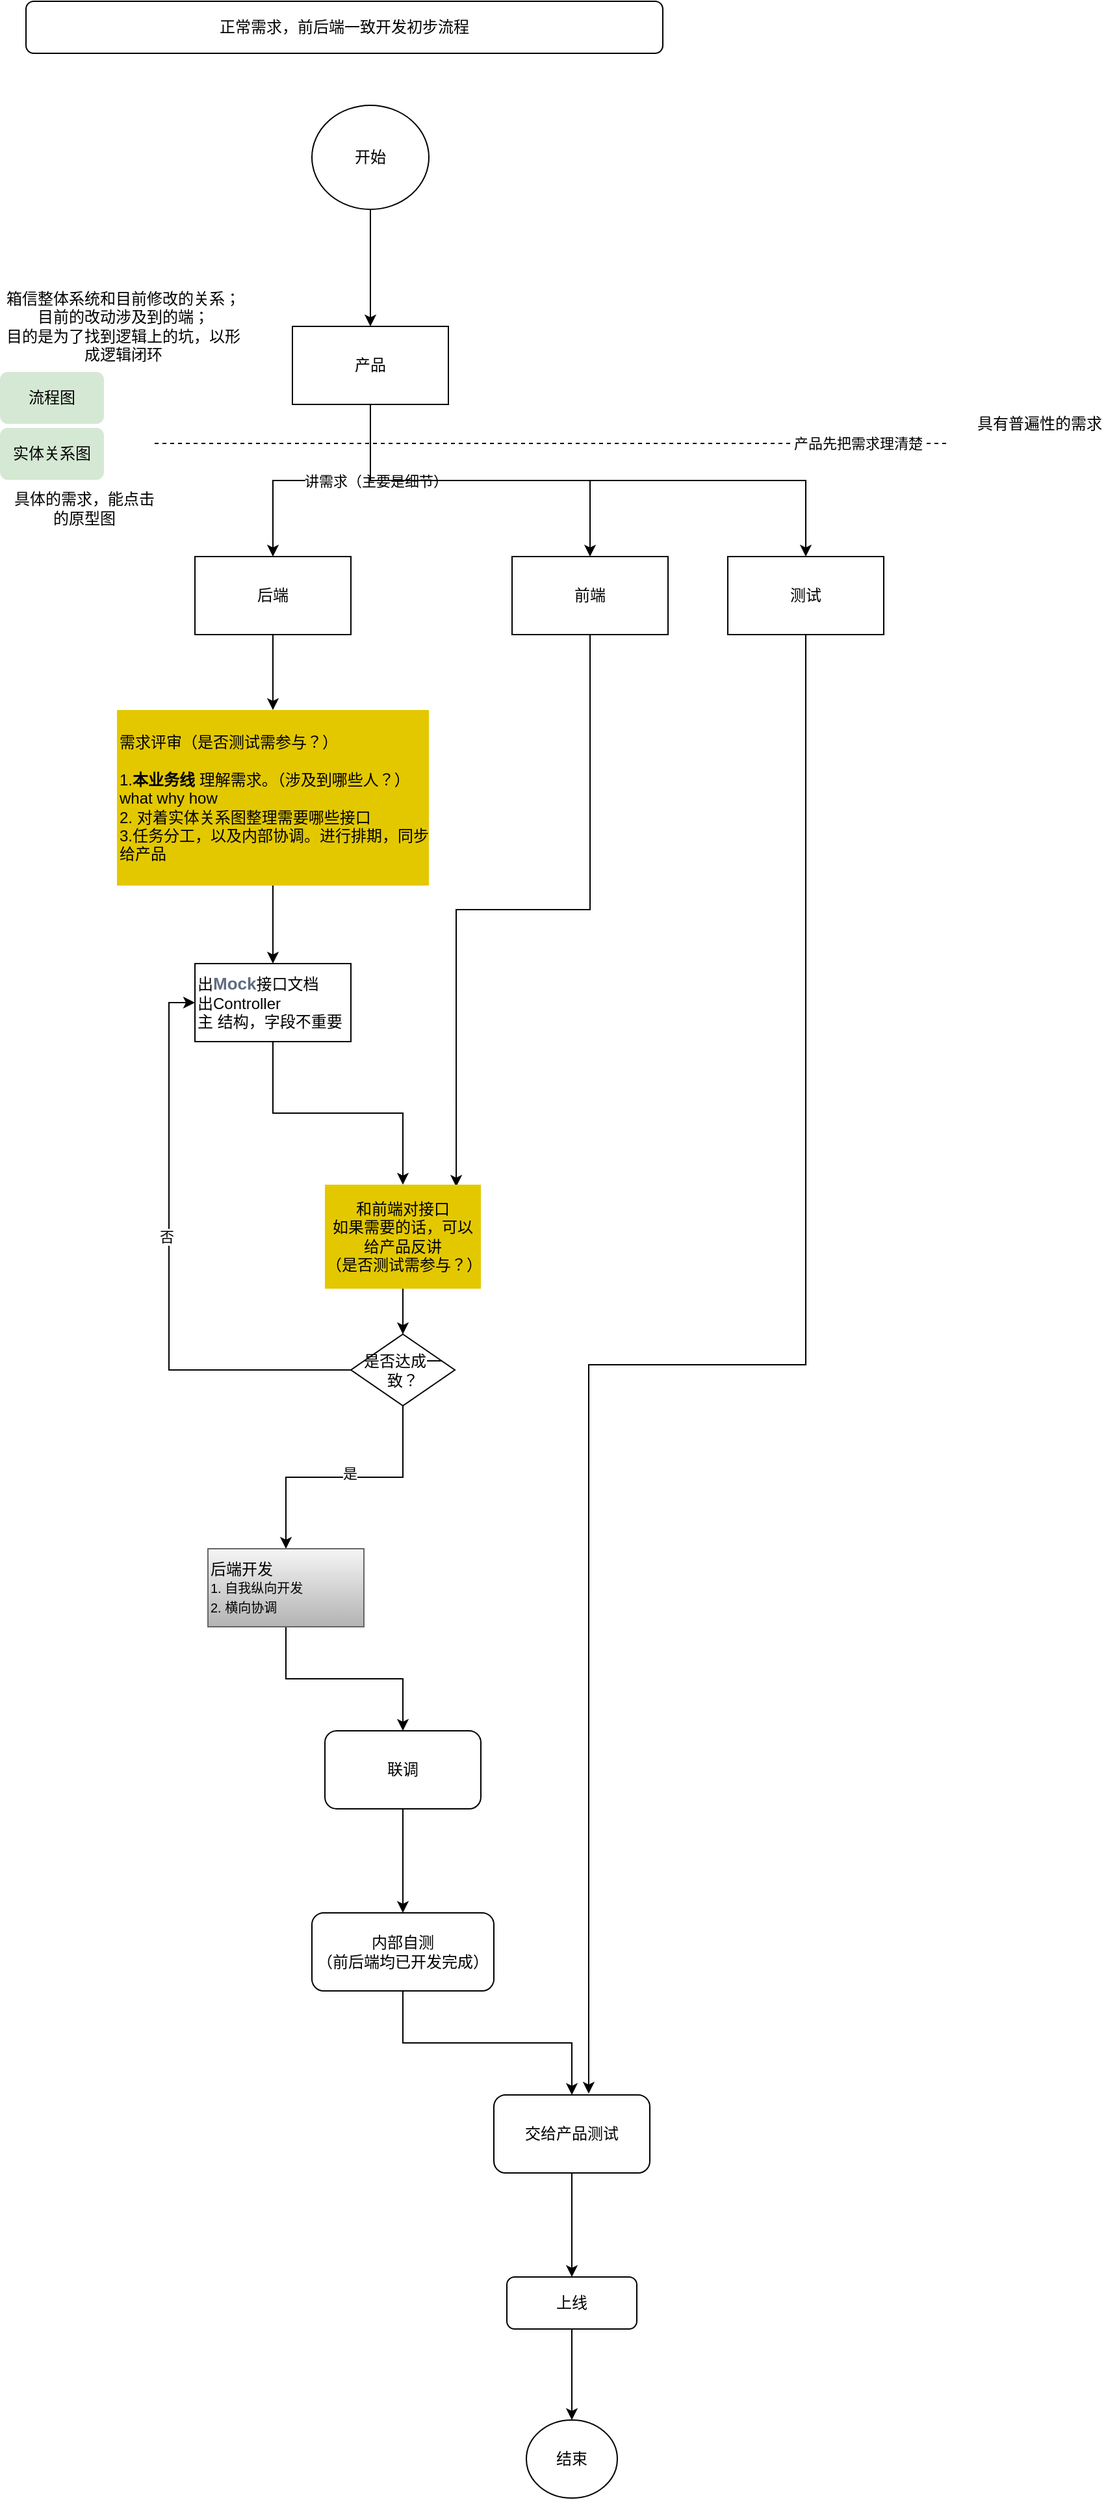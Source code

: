 <mxfile version="14.6.6" type="github">
  <diagram id="eAi8zJwuuo-bABCW_Yco" name="第 1 页">
    <mxGraphModel dx="1717" dy="589" grid="1" gridSize="10" guides="1" tooltips="1" connect="1" arrows="1" fold="1" page="1" pageScale="1" pageWidth="827" pageHeight="1169" math="0" shadow="0">
      <root>
        <mxCell id="0" />
        <mxCell id="1" parent="0" />
        <mxCell id="UOCio54_dr0btCB2Ho9Q-3" value="" style="edgeStyle=orthogonalEdgeStyle;rounded=0;orthogonalLoop=1;jettySize=auto;html=1;" edge="1" parent="1" source="UOCio54_dr0btCB2Ho9Q-1" target="UOCio54_dr0btCB2Ho9Q-2">
          <mxGeometry relative="1" as="geometry" />
        </mxCell>
        <mxCell id="UOCio54_dr0btCB2Ho9Q-1" value="开始" style="ellipse;whiteSpace=wrap;html=1;" vertex="1" parent="1">
          <mxGeometry x="230" y="120" width="90" height="80" as="geometry" />
        </mxCell>
        <mxCell id="UOCio54_dr0btCB2Ho9Q-7" style="edgeStyle=orthogonalEdgeStyle;rounded=0;orthogonalLoop=1;jettySize=auto;html=1;exitX=0.5;exitY=1;exitDx=0;exitDy=0;entryX=0.5;entryY=0;entryDx=0;entryDy=0;" edge="1" parent="1" source="UOCio54_dr0btCB2Ho9Q-2" target="UOCio54_dr0btCB2Ho9Q-4">
          <mxGeometry relative="1" as="geometry" />
        </mxCell>
        <mxCell id="UOCio54_dr0btCB2Ho9Q-8" style="edgeStyle=orthogonalEdgeStyle;rounded=0;orthogonalLoop=1;jettySize=auto;html=1;exitX=0.5;exitY=1;exitDx=0;exitDy=0;entryX=0.5;entryY=0;entryDx=0;entryDy=0;" edge="1" parent="1" source="UOCio54_dr0btCB2Ho9Q-2" target="UOCio54_dr0btCB2Ho9Q-6">
          <mxGeometry relative="1" as="geometry" />
        </mxCell>
        <mxCell id="UOCio54_dr0btCB2Ho9Q-17" value="讲需求（主要是细节）" style="edgeLabel;html=1;align=center;verticalAlign=middle;resizable=0;points=[];" vertex="1" connectable="0" parent="UOCio54_dr0btCB2Ho9Q-8">
          <mxGeometry x="-0.566" relative="1" as="geometry">
            <mxPoint as="offset" />
          </mxGeometry>
        </mxCell>
        <mxCell id="UOCio54_dr0btCB2Ho9Q-23" style="edgeStyle=orthogonalEdgeStyle;rounded=0;orthogonalLoop=1;jettySize=auto;html=1;exitX=0.5;exitY=1;exitDx=0;exitDy=0;entryX=0.5;entryY=0;entryDx=0;entryDy=0;" edge="1" parent="1" source="UOCio54_dr0btCB2Ho9Q-2" target="UOCio54_dr0btCB2Ho9Q-9">
          <mxGeometry relative="1" as="geometry" />
        </mxCell>
        <mxCell id="UOCio54_dr0btCB2Ho9Q-2" value="产品" style="whiteSpace=wrap;html=1;" vertex="1" parent="1">
          <mxGeometry x="215" y="290" width="120" height="60" as="geometry" />
        </mxCell>
        <mxCell id="UOCio54_dr0btCB2Ho9Q-14" value="" style="edgeStyle=orthogonalEdgeStyle;rounded=0;orthogonalLoop=1;jettySize=auto;html=1;" edge="1" parent="1" source="UOCio54_dr0btCB2Ho9Q-4" target="UOCio54_dr0btCB2Ho9Q-13">
          <mxGeometry relative="1" as="geometry" />
        </mxCell>
        <mxCell id="UOCio54_dr0btCB2Ho9Q-4" value="后端" style="whiteSpace=wrap;html=1;" vertex="1" parent="1">
          <mxGeometry x="140" y="467" width="120" height="60" as="geometry" />
        </mxCell>
        <mxCell id="UOCio54_dr0btCB2Ho9Q-26" style="edgeStyle=orthogonalEdgeStyle;rounded=0;orthogonalLoop=1;jettySize=auto;html=1;exitX=0.5;exitY=1;exitDx=0;exitDy=0;entryX=0.842;entryY=0.02;entryDx=0;entryDy=0;entryPerimeter=0;" edge="1" parent="1" source="UOCio54_dr0btCB2Ho9Q-6" target="UOCio54_dr0btCB2Ho9Q-24">
          <mxGeometry relative="1" as="geometry" />
        </mxCell>
        <mxCell id="UOCio54_dr0btCB2Ho9Q-6" value="前端" style="whiteSpace=wrap;html=1;" vertex="1" parent="1">
          <mxGeometry x="384" y="467" width="120" height="60" as="geometry" />
        </mxCell>
        <mxCell id="UOCio54_dr0btCB2Ho9Q-40" style="edgeStyle=orthogonalEdgeStyle;rounded=0;orthogonalLoop=1;jettySize=auto;html=1;exitX=0.5;exitY=1;exitDx=0;exitDy=0;entryX=0.608;entryY=-0.017;entryDx=0;entryDy=0;entryPerimeter=0;" edge="1" parent="1" source="UOCio54_dr0btCB2Ho9Q-9" target="UOCio54_dr0btCB2Ho9Q-38">
          <mxGeometry relative="1" as="geometry" />
        </mxCell>
        <mxCell id="UOCio54_dr0btCB2Ho9Q-9" value="测试" style="whiteSpace=wrap;html=1;" vertex="1" parent="1">
          <mxGeometry x="550" y="467" width="120" height="60" as="geometry" />
        </mxCell>
        <mxCell id="UOCio54_dr0btCB2Ho9Q-10" value="" style="endArrow=none;html=1;dashed=1;" edge="1" parent="1">
          <mxGeometry width="50" height="50" relative="1" as="geometry">
            <mxPoint x="109" y="380" as="sourcePoint" />
            <mxPoint x="719" y="380" as="targetPoint" />
          </mxGeometry>
        </mxCell>
        <mxCell id="UOCio54_dr0btCB2Ho9Q-11" value="产品先把需求理清楚" style="edgeLabel;html=1;align=center;verticalAlign=middle;resizable=0;points=[];" vertex="1" connectable="0" parent="UOCio54_dr0btCB2Ho9Q-10">
          <mxGeometry x="0.774" relative="1" as="geometry">
            <mxPoint as="offset" />
          </mxGeometry>
        </mxCell>
        <mxCell id="UOCio54_dr0btCB2Ho9Q-12" value="具有普遍性的需求" style="text;html=1;strokeColor=none;fillColor=none;align=center;verticalAlign=middle;whiteSpace=wrap;rounded=0;" vertex="1" parent="1">
          <mxGeometry x="740" y="350" width="100" height="30" as="geometry" />
        </mxCell>
        <mxCell id="UOCio54_dr0btCB2Ho9Q-22" value="" style="edgeStyle=orthogonalEdgeStyle;rounded=0;orthogonalLoop=1;jettySize=auto;html=1;" edge="1" parent="1" source="UOCio54_dr0btCB2Ho9Q-13" target="UOCio54_dr0btCB2Ho9Q-21">
          <mxGeometry relative="1" as="geometry" />
        </mxCell>
        <mxCell id="UOCio54_dr0btCB2Ho9Q-13" value="需求评审（是否测试需参与？）&lt;br&gt;&lt;br&gt;1.&lt;b&gt;本业务线&amp;nbsp;&lt;/b&gt;理解需求。（涉及到哪些人？）what why how&lt;br&gt;2. 对着实体关系图整理需要哪些接口&lt;br&gt;3.任务分工，以及内部协调。进行排期，同步给产品" style="whiteSpace=wrap;html=1;align=left;fillColor=#e3c800;fontColor=#000000;strokeColor=none;" vertex="1" parent="1">
          <mxGeometry x="80" y="585" width="240" height="135" as="geometry" />
        </mxCell>
        <mxCell id="UOCio54_dr0btCB2Ho9Q-15" value="流程图" style="rounded=1;whiteSpace=wrap;html=1;fillColor=#d5e8d4;strokeColor=none;" vertex="1" parent="1">
          <mxGeometry x="-10" y="325" width="80" height="40" as="geometry" />
        </mxCell>
        <mxCell id="UOCio54_dr0btCB2Ho9Q-16" value="实体关系图" style="rounded=1;whiteSpace=wrap;html=1;fillColor=#d5e8d4;strokeColor=none;" vertex="1" parent="1">
          <mxGeometry x="-10" y="368" width="80" height="40" as="geometry" />
        </mxCell>
        <mxCell id="UOCio54_dr0btCB2Ho9Q-18" value="箱信整体系统和目前修改的关系；目前的改动涉及到的端；&lt;br&gt;目的是为了找到逻辑上的坑，以形成逻辑闭环" style="text;html=1;strokeColor=none;fillColor=none;align=center;verticalAlign=middle;whiteSpace=wrap;rounded=0;" vertex="1" parent="1">
          <mxGeometry x="-10" y="270" width="190" height="40" as="geometry" />
        </mxCell>
        <mxCell id="UOCio54_dr0btCB2Ho9Q-19" value="具体的需求，能点击的原型图" style="text;html=1;strokeColor=none;fillColor=none;align=center;verticalAlign=middle;whiteSpace=wrap;rounded=0;" vertex="1" parent="1">
          <mxGeometry y="420" width="110" height="20" as="geometry" />
        </mxCell>
        <mxCell id="UOCio54_dr0btCB2Ho9Q-25" value="" style="edgeStyle=orthogonalEdgeStyle;rounded=0;orthogonalLoop=1;jettySize=auto;html=1;" edge="1" parent="1" source="UOCio54_dr0btCB2Ho9Q-21" target="UOCio54_dr0btCB2Ho9Q-24">
          <mxGeometry relative="1" as="geometry" />
        </mxCell>
        <mxCell id="UOCio54_dr0btCB2Ho9Q-21" value="出&lt;span style=&quot;color: rgba(13 , 27 , 62 , 0.65) ; font-family: , , &amp;#34;segoe ui&amp;#34; , &amp;#34;roboto&amp;#34; , &amp;#34;helvetica neue&amp;#34; , &amp;#34;helvetica&amp;#34; , &amp;#34;pingfang sc&amp;#34; , &amp;#34;hiragino sans gb&amp;#34; , &amp;#34;microsoft yahei&amp;#34; , &amp;#34;simsun&amp;#34; , sans-serif ; font-size: 13px ; font-weight: 700 ; background-color: rgb(255 , 255 , 255)&quot;&gt;Mock&lt;/span&gt;接口文档&lt;br&gt;出Controller&lt;br&gt;主 结构，字段不重要" style="whiteSpace=wrap;html=1;align=left;" vertex="1" parent="1">
          <mxGeometry x="140" y="780" width="120" height="60" as="geometry" />
        </mxCell>
        <mxCell id="UOCio54_dr0btCB2Ho9Q-28" value="" style="edgeStyle=orthogonalEdgeStyle;rounded=0;orthogonalLoop=1;jettySize=auto;html=1;" edge="1" parent="1" source="UOCio54_dr0btCB2Ho9Q-24" target="UOCio54_dr0btCB2Ho9Q-27">
          <mxGeometry relative="1" as="geometry" />
        </mxCell>
        <mxCell id="UOCio54_dr0btCB2Ho9Q-24" value="和前端对接口&lt;br&gt;如果需要的话，可以给产品反讲&lt;br&gt;（是否测试需参与？）" style="whiteSpace=wrap;html=1;align=center;fillColor=#e3c800;fontColor=#000000;strokeColor=none;" vertex="1" parent="1">
          <mxGeometry x="240" y="950" width="120" height="80" as="geometry" />
        </mxCell>
        <mxCell id="UOCio54_dr0btCB2Ho9Q-30" value="" style="edgeStyle=orthogonalEdgeStyle;rounded=0;orthogonalLoop=1;jettySize=auto;html=1;" edge="1" parent="1" source="UOCio54_dr0btCB2Ho9Q-27" target="UOCio54_dr0btCB2Ho9Q-29">
          <mxGeometry relative="1" as="geometry" />
        </mxCell>
        <mxCell id="UOCio54_dr0btCB2Ho9Q-31" value="是" style="edgeLabel;html=1;align=center;verticalAlign=middle;resizable=0;points=[];" vertex="1" connectable="0" parent="UOCio54_dr0btCB2Ho9Q-30">
          <mxGeometry x="-0.04" y="-3" relative="1" as="geometry">
            <mxPoint as="offset" />
          </mxGeometry>
        </mxCell>
        <mxCell id="UOCio54_dr0btCB2Ho9Q-32" style="edgeStyle=orthogonalEdgeStyle;rounded=0;orthogonalLoop=1;jettySize=auto;html=1;exitX=0;exitY=0.5;exitDx=0;exitDy=0;entryX=0;entryY=0.5;entryDx=0;entryDy=0;" edge="1" parent="1" source="UOCio54_dr0btCB2Ho9Q-27" target="UOCio54_dr0btCB2Ho9Q-21">
          <mxGeometry relative="1" as="geometry">
            <mxPoint x="120" y="840" as="targetPoint" />
          </mxGeometry>
        </mxCell>
        <mxCell id="UOCio54_dr0btCB2Ho9Q-33" value="否" style="edgeLabel;html=1;align=center;verticalAlign=middle;resizable=0;points=[];" vertex="1" connectable="0" parent="UOCio54_dr0btCB2Ho9Q-32">
          <mxGeometry x="0.096" y="2" relative="1" as="geometry">
            <mxPoint as="offset" />
          </mxGeometry>
        </mxCell>
        <mxCell id="UOCio54_dr0btCB2Ho9Q-27" value="是否达成一致？" style="rhombus;whiteSpace=wrap;html=1;" vertex="1" parent="1">
          <mxGeometry x="260" y="1065" width="80" height="55" as="geometry" />
        </mxCell>
        <mxCell id="UOCio54_dr0btCB2Ho9Q-37" style="edgeStyle=orthogonalEdgeStyle;rounded=0;orthogonalLoop=1;jettySize=auto;html=1;exitX=0.5;exitY=1;exitDx=0;exitDy=0;entryX=0.5;entryY=0;entryDx=0;entryDy=0;" edge="1" parent="1" source="UOCio54_dr0btCB2Ho9Q-29" target="UOCio54_dr0btCB2Ho9Q-34">
          <mxGeometry relative="1" as="geometry" />
        </mxCell>
        <mxCell id="UOCio54_dr0btCB2Ho9Q-29" value="后端开发&lt;br&gt;&lt;font size=&quot;1&quot;&gt;1. 自我纵向开发&lt;br&gt;2. 横向协调&lt;br&gt;&lt;/font&gt;" style="whiteSpace=wrap;html=1;align=left;fillColor=#f5f5f5;strokeColor=#666666;gradientColor=#B3B3B3;" vertex="1" parent="1">
          <mxGeometry x="150" y="1230" width="120" height="60" as="geometry" />
        </mxCell>
        <mxCell id="UOCio54_dr0btCB2Ho9Q-36" value="" style="edgeStyle=orthogonalEdgeStyle;rounded=0;orthogonalLoop=1;jettySize=auto;html=1;" edge="1" parent="1" source="UOCio54_dr0btCB2Ho9Q-34" target="UOCio54_dr0btCB2Ho9Q-35">
          <mxGeometry relative="1" as="geometry" />
        </mxCell>
        <mxCell id="UOCio54_dr0btCB2Ho9Q-34" value="联调" style="rounded=1;whiteSpace=wrap;html=1;" vertex="1" parent="1">
          <mxGeometry x="240" y="1370" width="120" height="60" as="geometry" />
        </mxCell>
        <mxCell id="UOCio54_dr0btCB2Ho9Q-39" style="edgeStyle=orthogonalEdgeStyle;rounded=0;orthogonalLoop=1;jettySize=auto;html=1;exitX=0.5;exitY=1;exitDx=0;exitDy=0;entryX=0.5;entryY=0;entryDx=0;entryDy=0;" edge="1" parent="1" source="UOCio54_dr0btCB2Ho9Q-35" target="UOCio54_dr0btCB2Ho9Q-38">
          <mxGeometry relative="1" as="geometry" />
        </mxCell>
        <mxCell id="UOCio54_dr0btCB2Ho9Q-35" value="内部自测&lt;br&gt;（前后端均已开发完成）" style="whiteSpace=wrap;html=1;rounded=1;" vertex="1" parent="1">
          <mxGeometry x="230" y="1510" width="140" height="60" as="geometry" />
        </mxCell>
        <mxCell id="UOCio54_dr0btCB2Ho9Q-43" value="" style="edgeStyle=orthogonalEdgeStyle;rounded=0;orthogonalLoop=1;jettySize=auto;html=1;" edge="1" parent="1" source="UOCio54_dr0btCB2Ho9Q-38" target="UOCio54_dr0btCB2Ho9Q-42">
          <mxGeometry relative="1" as="geometry" />
        </mxCell>
        <mxCell id="UOCio54_dr0btCB2Ho9Q-38" value="交给产品测试" style="rounded=1;whiteSpace=wrap;html=1;" vertex="1" parent="1">
          <mxGeometry x="370" y="1650" width="120" height="60" as="geometry" />
        </mxCell>
        <mxCell id="UOCio54_dr0btCB2Ho9Q-41" value="正常需求，前后端一致开发初步流程" style="rounded=1;whiteSpace=wrap;html=1;" vertex="1" parent="1">
          <mxGeometry x="10" y="40" width="490" height="40" as="geometry" />
        </mxCell>
        <mxCell id="UOCio54_dr0btCB2Ho9Q-45" value="" style="edgeStyle=orthogonalEdgeStyle;rounded=0;orthogonalLoop=1;jettySize=auto;html=1;" edge="1" parent="1" source="UOCio54_dr0btCB2Ho9Q-42" target="UOCio54_dr0btCB2Ho9Q-44">
          <mxGeometry relative="1" as="geometry" />
        </mxCell>
        <mxCell id="UOCio54_dr0btCB2Ho9Q-42" value="上线" style="rounded=1;whiteSpace=wrap;html=1;" vertex="1" parent="1">
          <mxGeometry x="380" y="1790" width="100" height="40" as="geometry" />
        </mxCell>
        <mxCell id="UOCio54_dr0btCB2Ho9Q-44" value="结束" style="ellipse;whiteSpace=wrap;html=1;rounded=1;" vertex="1" parent="1">
          <mxGeometry x="395" y="1900" width="70" height="60" as="geometry" />
        </mxCell>
      </root>
    </mxGraphModel>
  </diagram>
</mxfile>
